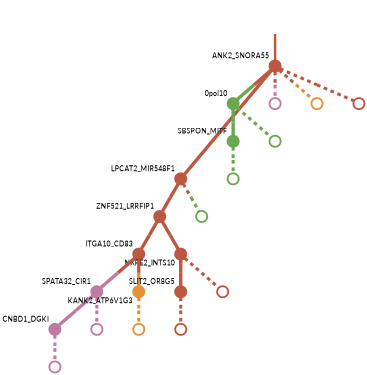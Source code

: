 strict digraph  {
graph[splines=false]; nodesep=0.7; rankdir=TB; ranksep=0.6; forcelabels=true; dpi=600; size=2.5;
0 [color="#be5742ff", fillcolor="#be5742ff", fixedsize=true, fontname=Lato, fontsize="12pt", height="0.25", label="", penwidth=3, shape=circle, style=filled, xlabel=ANK2_SNORA55];
1 [color="#be5742ff", fillcolor="#be5742ff", fixedsize=true, fontname=Lato, fontsize="12pt", height="0.25", label="", penwidth=3, shape=circle, style=filled, xlabel=LPCAT2_MIR548F1];
10 [color="#6aa84fff", fillcolor="#6aa84fff", fixedsize=true, fontname=Lato, fontsize="12pt", height="0.25", label="", penwidth=3, shape=circle, style=filled, xlabel="0pol10"];
14 [color="#c27ba0ff", fillcolor="#c27ba0ff", fixedsize=true, fontname=Lato, fontsize="12pt", height="0.25", label="", penwidth=3, shape=circle, style=solid, xlabel=""];
17 [color="#e69138ff", fillcolor="#e69138ff", fixedsize=true, fontname=Lato, fontsize="12pt", height="0.25", label="", penwidth=3, shape=circle, style=solid, xlabel=""];
19 [color="#be5742ff", fillcolor="#be5742ff", fixedsize=true, fontname=Lato, fontsize="12pt", height="0.25", label="", penwidth=3, shape=circle, style=solid, xlabel=""];
3 [color="#be5742ff", fillcolor="#be5742ff", fixedsize=true, fontname=Lato, fontsize="12pt", height="0.25", label="", penwidth=3, shape=circle, style=filled, xlabel=ZNF521_LRRFIP1];
12 [color="#6aa84fff", fillcolor="#6aa84fff", fixedsize=true, fontname=Lato, fontsize="12pt", height="0.25", label="", penwidth=3, shape=circle, style=solid, xlabel=""];
2 [color="#c27ba0ff", fillcolor="#c27ba0ff", fixedsize=true, fontname=Lato, fontsize="12pt", height="0.25", label="", penwidth=3, shape=circle, style=filled, xlabel=SPATA32_CIR1];
9 [color="#c27ba0ff", fillcolor="#c27ba0ff", fixedsize=true, fontname=Lato, fontsize="12pt", height="0.25", label="", penwidth=3, shape=circle, style=filled, xlabel=CNBD1_DGKI];
15 [color="#c27ba0ff", fillcolor="#c27ba0ff", fixedsize=true, fontname=Lato, fontsize="12pt", height="0.25", label="", penwidth=3, shape=circle, style=solid, xlabel=""];
4 [color="#be5742ff", fillcolor="#be5742ff", fixedsize=true, fontname=Lato, fontsize="12pt", height="0.25", label="", penwidth=3, shape=circle, style=filled, xlabel=ITGA10_CD83];
5 [color="#be5742ff", fillcolor="#be5742ff", fixedsize=true, fontname=Lato, fontsize="12pt", height="0.25", label="", penwidth=3, shape=circle, style=filled, xlabel=NXPE2_INTS10];
6 [color="#e69138ff", fillcolor="#e69138ff", fixedsize=true, fontname=Lato, fontsize="12pt", height="0.25", label="", penwidth=3, shape=circle, style=filled, xlabel=KANK2_ATP6V1G3];
7 [color="#be5742ff", fillcolor="#be5742ff", fixedsize=true, fontname=Lato, fontsize="12pt", height="0.25", label="", penwidth=3, shape=circle, style=filled, xlabel=SLIT2_OR8G5];
20 [color="#be5742ff", fillcolor="#be5742ff", fixedsize=true, fontname=Lato, fontsize="12pt", height="0.25", label="", penwidth=3, shape=circle, style=solid, xlabel=""];
18 [color="#e69138ff", fillcolor="#e69138ff", fixedsize=true, fontname=Lato, fontsize="12pt", height="0.25", label="", penwidth=3, shape=circle, style=solid, xlabel=""];
21 [color="#be5742ff", fillcolor="#be5742ff", fixedsize=true, fontname=Lato, fontsize="12pt", height="0.25", label="", penwidth=3, shape=circle, style=solid, xlabel=""];
8 [color="#6aa84fff", fillcolor="#6aa84fff", fixedsize=true, fontname=Lato, fontsize="12pt", height="0.25", label="", penwidth=3, shape=circle, style=filled, xlabel=SBSPON_MITF];
13 [color="#6aa84fff", fillcolor="#6aa84fff", fixedsize=true, fontname=Lato, fontsize="12pt", height="0.25", label="", penwidth=3, shape=circle, style=solid, xlabel=""];
16 [color="#c27ba0ff", fillcolor="#c27ba0ff", fixedsize=true, fontname=Lato, fontsize="12pt", height="0.25", label="", penwidth=3, shape=circle, style=solid, xlabel=""];
11 [color="#6aa84fff", fillcolor="#6aa84fff", fixedsize=true, fontname=Lato, fontsize="12pt", height="0.25", label="", penwidth=3, shape=circle, style=solid, xlabel=""];
normal [label="", penwidth=3, style=invis, xlabel=ANK2_SNORA55];
0 -> 1  [arrowsize=0, color="#be5742ff;0.5:#be5742ff", minlen="3.0", penwidth="5.5", style=solid];
0 -> 10  [arrowsize=0, color="#be5742ff;0.5:#6aa84fff", minlen="1.0886075496673584", penwidth="5.5", style=solid];
0 -> 14  [arrowsize=0, color="#be5742ff;0.5:#c27ba0ff", minlen="1.0886075496673584", penwidth=5, style=dashed];
0 -> 17  [arrowsize=0, color="#be5742ff;0.5:#e69138ff", minlen="1.0886075496673584", penwidth=5, style=dashed];
0 -> 19  [arrowsize=0, color="#be5742ff;0.5:#be5742ff", minlen="1.0886075496673584", penwidth=5, style=dashed];
1 -> 3  [arrowsize=0, color="#be5742ff;0.5:#be5742ff", minlen="1.3291139602661133", penwidth="5.5", style=solid];
1 -> 12  [arrowsize=0, color="#be5742ff;0.5:#6aa84fff", minlen="1.0886075496673584", penwidth=5, style=dashed];
10 -> 8  [arrowsize=0, color="#6aa84fff;0.5:#6aa84fff", minlen="1.2025316953659058", penwidth="5.5", style=solid];
10 -> 11  [arrowsize=0, color="#6aa84fff;0.5:#6aa84fff", minlen="1.0886075496673584", penwidth=5, style=dashed];
3 -> 4  [arrowsize=0, color="#be5742ff;0.5:#be5742ff", minlen="1.3291139602661133", penwidth="5.5", style=solid];
3 -> 5  [arrowsize=0, color="#be5742ff;0.5:#be5742ff", minlen="1.2278480529785156", penwidth="5.5", style=solid];
2 -> 9  [arrowsize=0, color="#c27ba0ff;0.5:#c27ba0ff", minlen="1.1772152185440063", penwidth="5.5", style=solid];
2 -> 15  [arrowsize=0, color="#c27ba0ff;0.5:#c27ba0ff", minlen="1.0886075496673584", penwidth=5, style=dashed];
9 -> 16  [arrowsize=0, color="#c27ba0ff;0.5:#c27ba0ff", minlen="1.0886075496673584", penwidth=5, style=dashed];
4 -> 2  [arrowsize=0, color="#be5742ff;0.5:#c27ba0ff", minlen="1.5316455364227295", penwidth="5.5", style=solid];
4 -> 6  [arrowsize=0, color="#be5742ff;0.5:#e69138ff", minlen="1.2278480529785156", penwidth="5.5", style=solid];
5 -> 7  [arrowsize=0, color="#be5742ff;0.5:#be5742ff", minlen="1.2025316953659058", penwidth="5.5", style=solid];
5 -> 20  [arrowsize=0, color="#be5742ff;0.5:#be5742ff", minlen="1.0886075496673584", penwidth=5, style=dashed];
6 -> 18  [arrowsize=0, color="#e69138ff;0.5:#e69138ff", minlen="1.0886075496673584", penwidth=5, style=dashed];
7 -> 21  [arrowsize=0, color="#be5742ff;0.5:#be5742ff", minlen="1.0886075496673584", penwidth=5, style=dashed];
8 -> 13  [arrowsize=0, color="#6aa84fff;0.5:#6aa84fff", minlen="1.0886075496673584", penwidth=5, style=dashed];
normal -> 0  [arrowsize=0, color="#be5742ff", label="", penwidth=4, style=solid];
}
